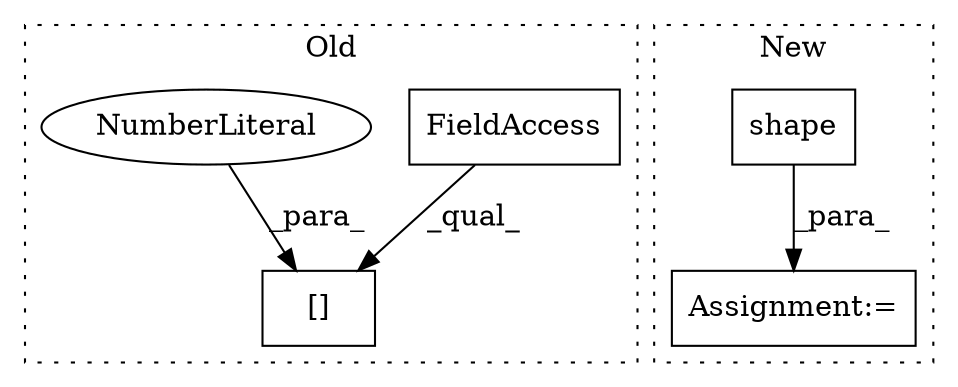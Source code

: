digraph G {
subgraph cluster0 {
1 [label="[]" a="2" s="1808,1835" l="26,1" shape="box"];
4 [label="FieldAccess" a="22" s="1808" l="25" shape="box"];
5 [label="NumberLiteral" a="34" s="1834" l="1" shape="ellipse"];
label = "Old";
style="dotted";
}
subgraph cluster1 {
2 [label="shape" a="32" s="1629,1654" l="6,1" shape="box"];
3 [label="Assignment:=" a="7" s="1697" l="1" shape="box"];
label = "New";
style="dotted";
}
2 -> 3 [label="_para_"];
4 -> 1 [label="_qual_"];
5 -> 1 [label="_para_"];
}